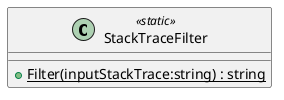 @startuml
class StackTraceFilter <<static>> {
    + {static} Filter(inputStackTrace:string) : string
}
@enduml
